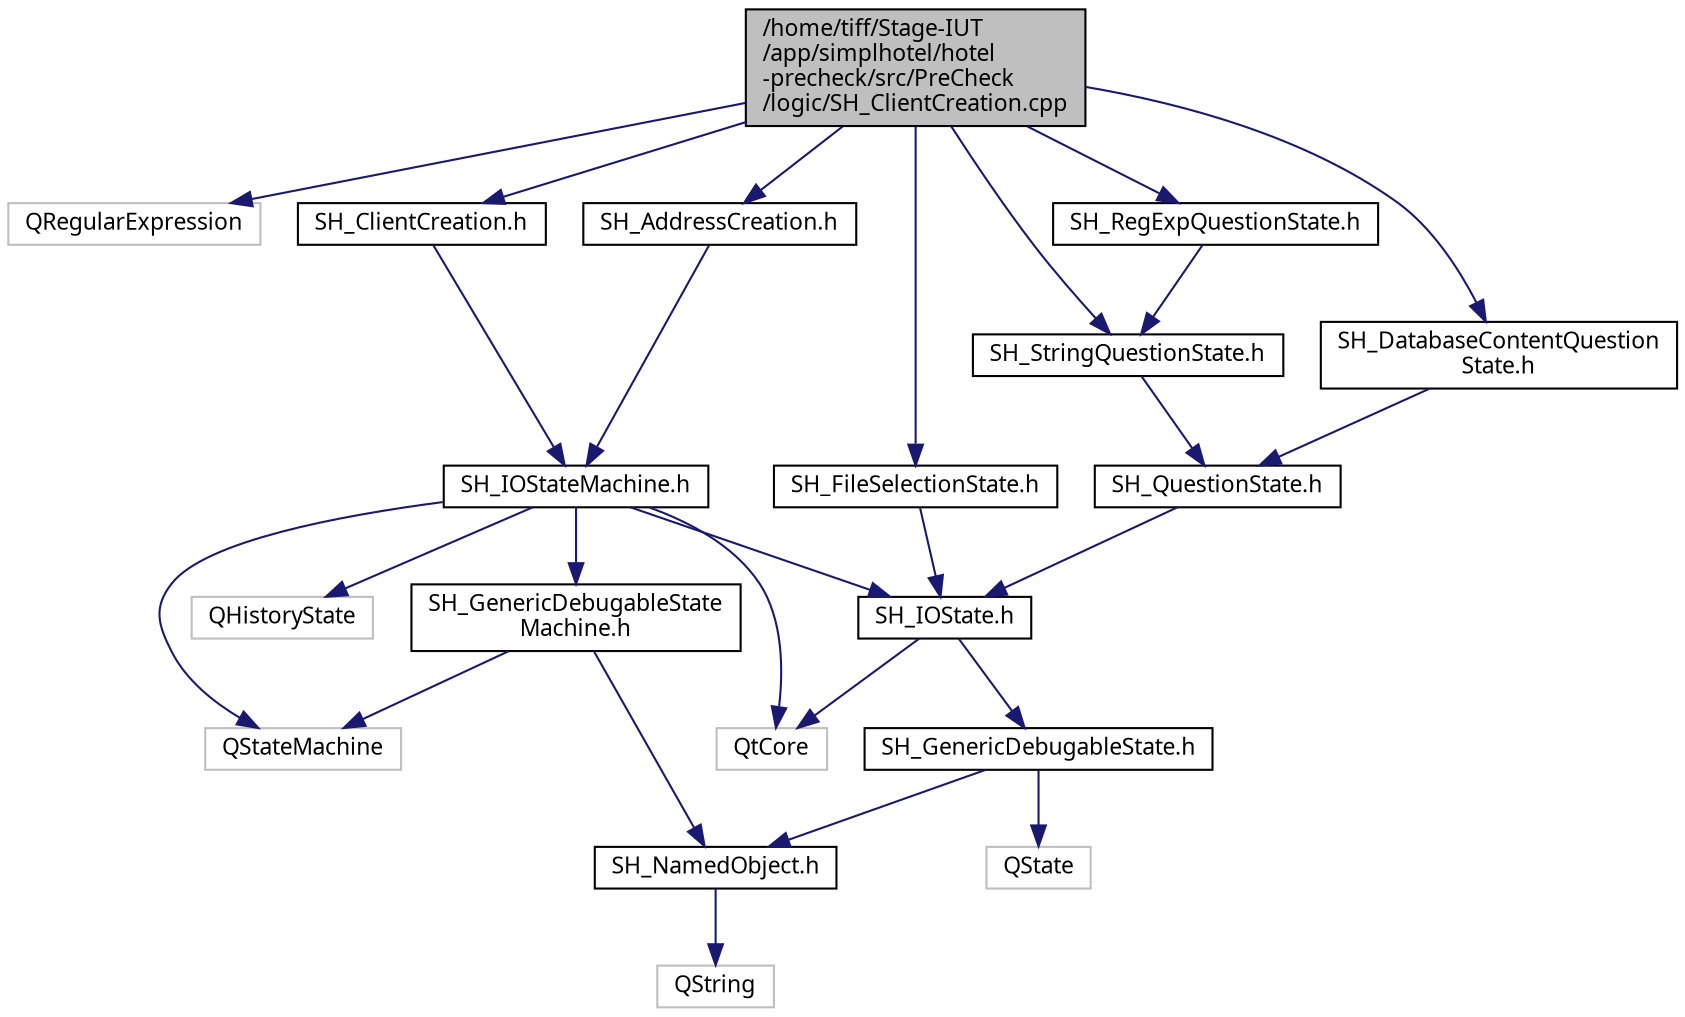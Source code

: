 digraph "/home/tiff/Stage-IUT/app/simplhotel/hotel-precheck/src/PreCheck/logic/SH_ClientCreation.cpp"
{
 // INTERACTIVE_SVG=YES
  bgcolor="transparent";
  edge [fontname="Verdana",fontsize="11",labelfontname="Verdana",labelfontsize="11"];
  node [fontname="Verdana",fontsize="11",shape=record];
  Node1 [label="/home/tiff/Stage-IUT\l/app/simplhotel/hotel\l-precheck/src/PreCheck\l/logic/SH_ClientCreation.cpp",height=0.2,width=0.4,color="black", fillcolor="grey75", style="filled" fontcolor="black"];
  Node1 -> Node2 [color="midnightblue",fontsize="11",style="solid",fontname="Verdana"];
  Node2 [label="QRegularExpression",height=0.2,width=0.4,color="grey75"];
  Node1 -> Node3 [color="midnightblue",fontsize="11",style="solid",fontname="Verdana"];
  Node3 [label="SH_ClientCreation.h",height=0.2,width=0.4,color="black",URL="$SH__ClientCreation_8h.html"];
  Node3 -> Node4 [color="midnightblue",fontsize="11",style="solid",fontname="Verdana"];
  Node4 [label="SH_IOStateMachine.h",height=0.2,width=0.4,color="black",URL="$SH__IOStateMachine_8h.html"];
  Node4 -> Node5 [color="midnightblue",fontsize="11",style="solid",fontname="Verdana"];
  Node5 [label="QStateMachine",height=0.2,width=0.4,color="grey75"];
  Node4 -> Node6 [color="midnightblue",fontsize="11",style="solid",fontname="Verdana"];
  Node6 [label="QHistoryState",height=0.2,width=0.4,color="grey75"];
  Node4 -> Node7 [color="midnightblue",fontsize="11",style="solid",fontname="Verdana"];
  Node7 [label="QtCore",height=0.2,width=0.4,color="grey75"];
  Node4 -> Node8 [color="midnightblue",fontsize="11",style="solid",fontname="Verdana"];
  Node8 [label="SH_GenericDebugableState\lMachine.h",height=0.2,width=0.4,color="black",URL="$SH__GenericDebugableStateMachine_8h.html"];
  Node8 -> Node5 [color="midnightblue",fontsize="11",style="solid",fontname="Verdana"];
  Node8 -> Node9 [color="midnightblue",fontsize="11",style="solid",fontname="Verdana"];
  Node9 [label="SH_NamedObject.h",height=0.2,width=0.4,color="black",URL="$SH__NamedObject_8h.html"];
  Node9 -> Node10 [color="midnightblue",fontsize="11",style="solid",fontname="Verdana"];
  Node10 [label="QString",height=0.2,width=0.4,color="grey75"];
  Node4 -> Node11 [color="midnightblue",fontsize="11",style="solid",fontname="Verdana"];
  Node11 [label="SH_IOState.h",height=0.2,width=0.4,color="black",URL="$SH__IOState_8h.html"];
  Node11 -> Node12 [color="midnightblue",fontsize="11",style="solid",fontname="Verdana"];
  Node12 [label="SH_GenericDebugableState.h",height=0.2,width=0.4,color="black",URL="$SH__GenericDebugableState_8h.html"];
  Node12 -> Node13 [color="midnightblue",fontsize="11",style="solid",fontname="Verdana"];
  Node13 [label="QState",height=0.2,width=0.4,color="grey75"];
  Node12 -> Node9 [color="midnightblue",fontsize="11",style="solid",fontname="Verdana"];
  Node11 -> Node7 [color="midnightblue",fontsize="11",style="solid",fontname="Verdana"];
  Node1 -> Node14 [color="midnightblue",fontsize="11",style="solid",fontname="Verdana"];
  Node14 [label="SH_DatabaseContentQuestion\lState.h",height=0.2,width=0.4,color="black",URL="$SH__DatabaseContentQuestionState_8h.html"];
  Node14 -> Node15 [color="midnightblue",fontsize="11",style="solid",fontname="Verdana"];
  Node15 [label="SH_QuestionState.h",height=0.2,width=0.4,color="black",URL="$SH__QuestionState_8h.html"];
  Node15 -> Node11 [color="midnightblue",fontsize="11",style="solid",fontname="Verdana"];
  Node1 -> Node16 [color="midnightblue",fontsize="11",style="solid",fontname="Verdana"];
  Node16 [label="SH_StringQuestionState.h",height=0.2,width=0.4,color="black",URL="$SH__StringQuestionState_8h.html"];
  Node16 -> Node15 [color="midnightblue",fontsize="11",style="solid",fontname="Verdana"];
  Node1 -> Node17 [color="midnightblue",fontsize="11",style="solid",fontname="Verdana"];
  Node17 [label="SH_FileSelectionState.h",height=0.2,width=0.4,color="black",URL="$SH__FileSelectionState_8h.html"];
  Node17 -> Node11 [color="midnightblue",fontsize="11",style="solid",fontname="Verdana"];
  Node1 -> Node18 [color="midnightblue",fontsize="11",style="solid",fontname="Verdana"];
  Node18 [label="SH_RegExpQuestionState.h",height=0.2,width=0.4,color="black",URL="$SH__RegExpQuestionState_8h.html"];
  Node18 -> Node16 [color="midnightblue",fontsize="11",style="solid",fontname="Verdana"];
  Node1 -> Node19 [color="midnightblue",fontsize="11",style="solid",fontname="Verdana"];
  Node19 [label="SH_AddressCreation.h",height=0.2,width=0.4,color="black",URL="$SH__AddressCreation_8h.html"];
  Node19 -> Node4 [color="midnightblue",fontsize="11",style="solid",fontname="Verdana"];
}
